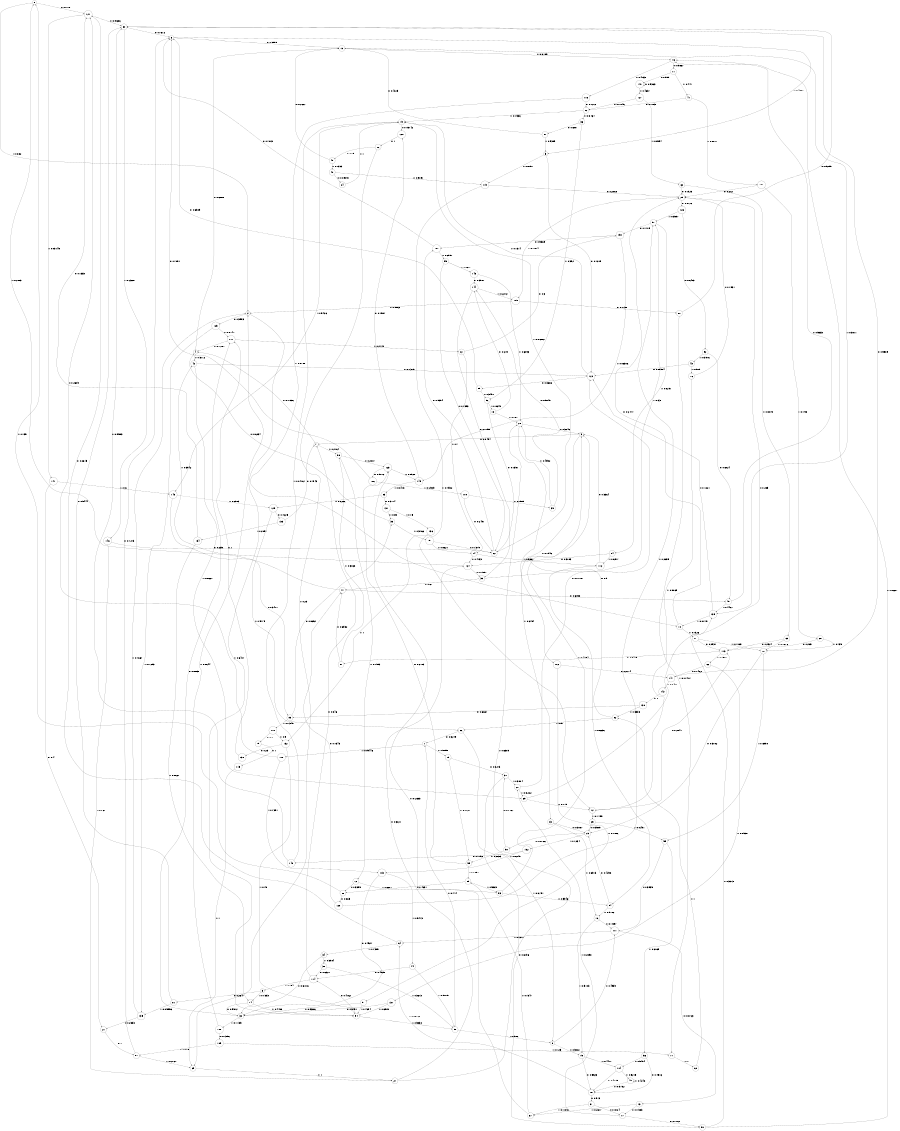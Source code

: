 digraph "ch9randomL10" {
size = "6,8.5";
ratio = "fill";
node [shape = circle];
node [fontsize = 24];
edge [fontsize = 24];
0 -> 121 [label = "0: 0.118    "];
0 -> 2 [label = "1: 0.882    "];
1 -> 15 [label = "0: 0.9055   "];
1 -> 118 [label = "1: 0.09446  "];
2 -> 125 [label = "0: 0.3593   "];
2 -> 94 [label = "1: 0.6407   "];
3 -> 7 [label = "0: 0.8454   "];
3 -> 102 [label = "1: 0.1546   "];
4 -> 13 [label = "0: 0.6888   "];
4 -> 42 [label = "1: 0.3112   "];
5 -> 122 [label = "0: 0.1209   "];
5 -> 119 [label = "1: 0.8791   "];
6 -> 13 [label = "0: 0.5999   "];
6 -> 5 [label = "1: 0.4001   "];
7 -> 4 [label = "0: 0.7836   "];
7 -> 98 [label = "1: 0.2164   "];
8 -> 111 [label = "0: 0.4939   "];
8 -> 75 [label = "1: 0.5061   "];
9 -> 81 [label = "0: 0.2647   "];
9 -> 74 [label = "1: 0.7353   "];
10 -> 29 [label = "0: 0.2474   "];
10 -> 71 [label = "1: 0.7526   "];
11 -> 140 [label = "0: 0.559    "];
11 -> 41 [label = "1: 0.441    "];
12 -> 113 [label = "0: 0.2841   "];
12 -> 25 [label = "1: 0.7159   "];
13 -> 46 [label = "0: 0.6189   "];
13 -> 139 [label = "1: 0.3811   "];
14 -> 124 [label = "0: 0.4133   "];
14 -> 112 [label = "1: 0.5867   "];
15 -> 37 [label = "0: 0.8273   "];
15 -> 99 [label = "1: 0.1727   "];
16 -> 111 [label = "0: 0.4897   "];
16 -> 75 [label = "1: 0.5103   "];
17 -> 90 [label = "0: 0.7102   "];
17 -> 20 [label = "1: 0.2898   "];
18 -> 144 [label = "0: 0.219    "];
18 -> 28 [label = "1: 0.781    "];
19 -> 120 [label = "0: 0.05742  "];
19 -> 145 [label = "1: 0.9426   "];
20 -> 122 [label = "0: 0.1778   "];
20 -> 69 [label = "1: 0.8222   "];
21 -> 87 [label = "0: 1        "];
22 -> 107 [label = "0: 0.9394   "];
22 -> 19 [label = "1: 0.06061  "];
23 -> 50 [label = "0: 0.8766   "];
23 -> 152 [label = "1: 0.1234   "];
24 -> 19 [label = "1: 1        "];
25 -> 23 [label = "0: 0.3509   "];
25 -> 59 [label = "1: 0.6491   "];
26 -> 1 [label = "0: 0.3249   "];
26 -> 8 [label = "1: 0.6751   "];
27 -> 124 [label = "0: 0.3611   "];
27 -> 28 [label = "1: 0.6389   "];
28 -> 3 [label = "0: 0.3246   "];
28 -> 83 [label = "1: 0.6754   "];
29 -> 126 [label = "0: 0.8126   "];
29 -> 109 [label = "1: 0.1874   "];
30 -> 6 [label = "0: 0.7672   "];
30 -> 146 [label = "1: 0.2328   "];
31 -> 17 [label = "0: 0.8124   "];
31 -> 67 [label = "1: 0.1876   "];
32 -> 117 [label = "0: 0.8865   "];
32 -> 108 [label = "1: 0.1135   "];
33 -> 47 [label = "0: 0.67     "];
33 -> 97 [label = "1: 0.33     "];
34 -> 32 [label = "0: 0.6016   "];
34 -> 38 [label = "1: 0.3984   "];
35 -> 4 [label = "0: 0.6234   "];
35 -> 151 [label = "1: 0.3766   "];
36 -> 57 [label = "0: 0.608    "];
36 -> 96 [label = "1: 0.392    "];
37 -> 90 [label = "0: 0.6196   "];
37 -> 20 [label = "1: 0.3804   "];
38 -> 114 [label = "0: 0.6327   "];
38 -> 58 [label = "1: 0.3673   "];
39 -> 144 [label = "0: 0.5048   "];
39 -> 28 [label = "1: 0.4952   "];
40 -> 24 [label = "0: 0.09091  "];
40 -> 119 [label = "1: 0.9091   "];
41 -> 82 [label = "0: 0.1183   "];
41 -> 101 [label = "1: 0.8817   "];
42 -> 122 [label = "0: 0.1379   "];
42 -> 69 [label = "1: 0.8621   "];
43 -> 122 [label = "0: 0.09504  "];
43 -> 76 [label = "1: 0.905    "];
44 -> 114 [label = "0: 0.4925   "];
44 -> 58 [label = "1: 0.5075   "];
45 -> 78 [label = "0: 0.5752   "];
45 -> 45 [label = "1: 0.4248   "];
46 -> 11 [label = "0: 0.5867   "];
46 -> 116 [label = "1: 0.4133   "];
47 -> 48 [label = "0: 0.6058   "];
47 -> 42 [label = "1: 0.3942   "];
48 -> 46 [label = "0: 0.5533   "];
48 -> 139 [label = "1: 0.4467   "];
49 -> 13 [label = "0: 0.2667   "];
49 -> 40 [label = "1: 0.7333   "];
50 -> 37 [label = "0: 0.7167   "];
50 -> 99 [label = "1: 0.2833   "];
51 -> 47 [label = "0: 0.6932   "];
51 -> 98 [label = "1: 0.3068   "];
52 -> 3 [label = "0: 0.5      "];
52 -> 26 [label = "1: 0.5      "];
53 -> 131 [label = "0: 0.3774   "];
53 -> 129 [label = "1: 0.6226   "];
54 -> 23 [label = "0: 0.4298   "];
54 -> 16 [label = "1: 0.5702   "];
55 -> 88 [label = "0: 0.4631   "];
55 -> 93 [label = "1: 0.5369   "];
56 -> 78 [label = "0: 0.4516   "];
56 -> 104 [label = "1: 0.5484   "];
57 -> 13 [label = "0: 0.4615   "];
57 -> 5 [label = "1: 0.5385   "];
58 -> 1 [label = "0: 0.414    "];
58 -> 8 [label = "1: 0.586    "];
59 -> 111 [label = "0: 0.3935   "];
59 -> 56 [label = "1: 0.6065   "];
60 -> 52 [label = "1: 1        "];
61 -> 150 [label = "0: 0.3      "];
61 -> 14 [label = "1: 0.7      "];
62 -> 29 [label = "0: 0.1925   "];
62 -> 63 [label = "1: 0.8075   "];
63 -> 113 [label = "0: 0.2324   "];
63 -> 70 [label = "1: 0.7676   "];
64 -> 121 [label = "0: 0.2615   "];
64 -> 34 [label = "1: 0.7385   "];
65 -> 27 [label = "1: 1        "];
66 -> 147 [label = "0: 0.1462   "];
66 -> 137 [label = "1: 0.8538   "];
67 -> 123 [label = "0: 0.2653   "];
67 -> 55 [label = "1: 0.7347   "];
68 -> 113 [label = "0: 0.265    "];
68 -> 70 [label = "1: 0.735    "];
69 -> 29 [label = "0: 0.285    "];
69 -> 12 [label = "1: 0.715    "];
70 -> 23 [label = "0: 0.3002   "];
70 -> 59 [label = "1: 0.6998   "];
71 -> 113 [label = "0: 0.2931   "];
71 -> 70 [label = "1: 0.7069   "];
72 -> 88 [label = "0: 0.3399   "];
72 -> 93 [label = "1: 0.6601   "];
73 -> 17 [label = "0: 0.7383   "];
73 -> 67 [label = "1: 0.2617   "];
74 -> 32 [label = "0: 0.5512   "];
74 -> 94 [label = "1: 0.4488   "];
75 -> 78 [label = "0: 0.5523   "];
75 -> 104 [label = "1: 0.4477   "];
76 -> 29 [label = "0: 0.1931   "];
76 -> 12 [label = "1: 0.8069   "];
77 -> 60 [label = "1: 1        "];
78 -> 31 [label = "0: 0.913    "];
78 -> 64 [label = "1: 0.08702  "];
79 -> 115 [label = "0: 1        "];
80 -> 30 [label = "0: 0.9259   "];
80 -> 77 [label = "1: 0.07407  "];
81 -> 30 [label = "0: 0.9444   "];
81 -> 135 [label = "1: 0.05556  "];
82 -> 36 [label = "0: 0.8464   "];
82 -> 19 [label = "1: 0.1536   "];
83 -> 23 [label = "0: 0.3087   "];
83 -> 16 [label = "1: 0.6913   "];
84 -> 124 [label = "0: 0.3083   "];
84 -> 112 [label = "1: 0.6917   "];
85 -> 35 [label = "0: 0.8652   "];
85 -> 110 [label = "1: 0.1348   "];
86 -> 49 [label = "0: 0.75     "];
86 -> 65 [label = "1: 0.25     "];
87 -> 6 [label = "0: 0.7273   "];
87 -> 65 [label = "1: 0.2727   "];
88 -> 128 [label = "0: 0.865    "];
88 -> 0 [label = "1: 0.135    "];
89 -> 6 [label = "0: 0.6509   "];
89 -> 96 [label = "1: 0.3491   "];
90 -> 46 [label = "0: 0.6627   "];
90 -> 139 [label = "1: 0.3373   "];
91 -> 32 [label = "0: 0.5306   "];
91 -> 94 [label = "1: 0.4694   "];
92 -> 48 [label = "0: 0.6024   "];
92 -> 43 [label = "1: 0.3976   "];
93 -> 3 [label = "0: 0.4054   "];
93 -> 54 [label = "1: 0.5946   "];
94 -> 114 [label = "0: 0.4162   "];
94 -> 58 [label = "1: 0.5838   "];
95 -> 22 [label = "0: 0.1393   "];
95 -> 143 [label = "1: 0.8607   "];
96 -> 22 [label = "0: 0.1351   "];
96 -> 18 [label = "1: 0.8649   "];
97 -> 150 [label = "0: 0.1709   "];
97 -> 84 [label = "1: 0.8291   "];
98 -> 123 [label = "0: 0.2007   "];
98 -> 72 [label = "1: 0.7993   "];
99 -> 123 [label = "0: 0.2103   "];
99 -> 55 [label = "1: 0.7897   "];
100 -> 22 [label = "0: 0.2491   "];
100 -> 39 [label = "1: 0.7509   "];
101 -> 29 [label = "0: 0.202    "];
101 -> 68 [label = "1: 0.798    "];
102 -> 147 [label = "0: 0.2114   "];
102 -> 91 [label = "1: 0.7886   "];
103 -> 32 [label = "0: 0.4527   "];
103 -> 44 [label = "1: 0.5473   "];
104 -> 78 [label = "0: 0.4785   "];
104 -> 45 [label = "1: 0.5215   "];
105 -> 87 [label = "0: 0.875    "];
105 -> 77 [label = "1: 0.125    "];
106 -> 6 [label = "0: 0.7091   "];
106 -> 100 [label = "1: 0.2909   "];
107 -> 6 [label = "0: 0.7003   "];
107 -> 95 [label = "1: 0.2997   "];
108 -> 105 [label = "0: 0.1356   "];
108 -> 2 [label = "1: 0.8644   "];
109 -> 80 [label = "0: 0.1138   "];
109 -> 2 [label = "1: 0.8862   "];
110 -> 79 [label = "0: 0.1      "];
110 -> 132 [label = "1: 0.9      "];
111 -> 73 [label = "0: 0.8723   "];
111 -> 64 [label = "1: 0.1277   "];
112 -> 3 [label = "0: 0.3364   "];
112 -> 54 [label = "1: 0.6636   "];
113 -> 51 [label = "0: 0.8419   "];
113 -> 66 [label = "1: 0.1581   "];
114 -> 7 [label = "0: 0.846    "];
114 -> 9 [label = "1: 0.154    "];
115 -> 65 [label = "1: 1        "];
116 -> 82 [label = "0: 0.1212   "];
116 -> 10 [label = "1: 0.8788   "];
117 -> 4 [label = "0: 0.7281   "];
117 -> 61 [label = "1: 0.2719   "];
118 -> 121 [label = "0: 0.2609   "];
118 -> 103 [label = "1: 0.7391   "];
119 -> 29 [label = "0: 0.2068   "];
119 -> 12 [label = "1: 0.7932   "];
120 -> 86 [label = "0: 1        "];
121 -> 30 [label = "0: 0.9686   "];
121 -> 141 [label = "1: 0.03145  "];
122 -> 89 [label = "0: 0.8686   "];
122 -> 19 [label = "1: 0.1314   "];
123 -> 106 [label = "0: 0.9072   "];
123 -> 149 [label = "1: 0.0928   "];
124 -> 33 [label = "0: 0.7997   "];
124 -> 0 [label = "1: 0.2003   "];
125 -> 117 [label = "0: 0.8747   "];
125 -> 135 [label = "1: 0.1253   "];
126 -> 92 [label = "0: 0.6403   "];
126 -> 97 [label = "1: 0.3597   "];
127 -> 82 [label = "0: 0.1046   "];
127 -> 62 [label = "1: 0.8954   "];
128 -> 47 [label = "0: 0.7345   "];
128 -> 97 [label = "1: 0.2655   "];
129 -> 133 [label = "0: 0.4225   "];
129 -> 26 [label = "1: 0.5775   "];
130 -> 85 [label = "0: 0.6667   "];
130 -> 52 [label = "1: 0.3333   "];
131 -> 35 [label = "0: 0.85     "];
131 -> 136 [label = "1: 0.15     "];
132 -> 138 [label = "0: 0.25     "];
132 -> 94 [label = "1: 0.75     "];
133 -> 7 [label = "0: 0.7943   "];
133 -> 134 [label = "1: 0.2057   "];
134 -> 121 [label = "0: 0.1333   "];
134 -> 74 [label = "1: 0.8667   "];
135 -> 21 [label = "0: 0.2333   "];
135 -> 2 [label = "1: 0.7667   "];
136 -> 132 [label = "1: 1        "];
137 -> 32 [label = "0: 0.3491   "];
137 -> 94 [label = "1: 0.6509   "];
138 -> 117 [label = "0: 1        "];
139 -> 122 [label = "0: 0.1221   "];
139 -> 10 [label = "1: 0.8779   "];
140 -> 140 [label = "0: 0.5363   "];
140 -> 127 [label = "1: 0.4637   "];
141 -> 21 [label = "0: 0.4      "];
141 -> 145 [label = "1: 0.6      "];
142 -> 130 [label = "1: 1        "];
143 -> 144 [label = "0: 0.3907   "];
143 -> 28 [label = "1: 0.6093   "];
144 -> 33 [label = "0: 0.7758   "];
144 -> 109 [label = "1: 0.2242   "];
145 -> 85 [label = "0: 0.3417   "];
145 -> 129 [label = "1: 0.6583   "];
146 -> 22 [label = "0: 0.239    "];
146 -> 27 [label = "1: 0.761    "];
147 -> 30 [label = "0: 0.9589   "];
147 -> 142 [label = "1: 0.0411   "];
148 -> 30 [label = "0: 0.9583   "];
148 -> 19 [label = "1: 0.04167  "];
149 -> 120 [label = "0: 0.1587   "];
149 -> 53 [label = "1: 0.8413   "];
150 -> 107 [label = "0: 0.9369   "];
150 -> 149 [label = "1: 0.06306  "];
151 -> 22 [label = "0: 0.1379   "];
151 -> 14 [label = "1: 0.8621   "];
152 -> 148 [label = "0: 0.1752   "];
152 -> 103 [label = "1: 0.8248   "];
}